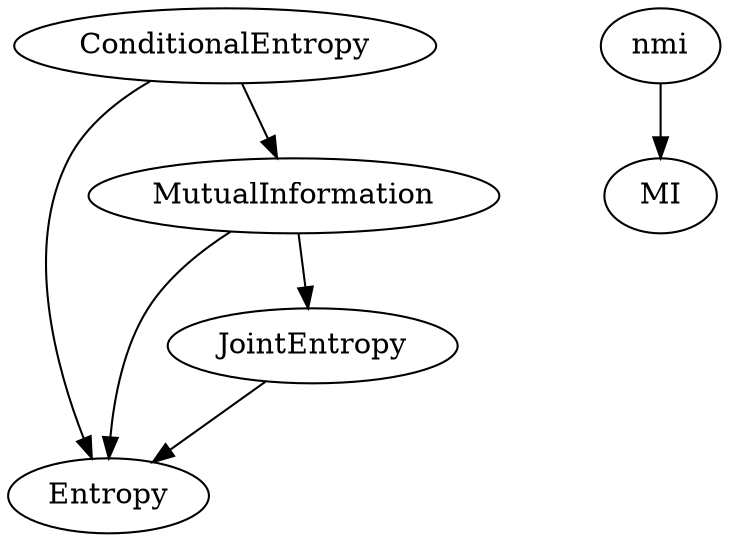/* Created by mdot for Matlab */
digraph m2html {
  ConditionalEntropy -> Entropy;
  ConditionalEntropy -> MutualInformation;
  JointEntropy -> Entropy;
  MutualInformation -> Entropy;
  MutualInformation -> JointEntropy;
  nmi -> MI;

  ConditionalEntropy [URL="ConditionalEntropy.html"];
  Entropy [URL="Entropy.html"];
  JointEntropy [URL="JointEntropy.html"];
  MI [URL="MI.html"];
  MutualInformation [URL="MutualInformation.html"];
  nmi [URL="nmi.html"];
}